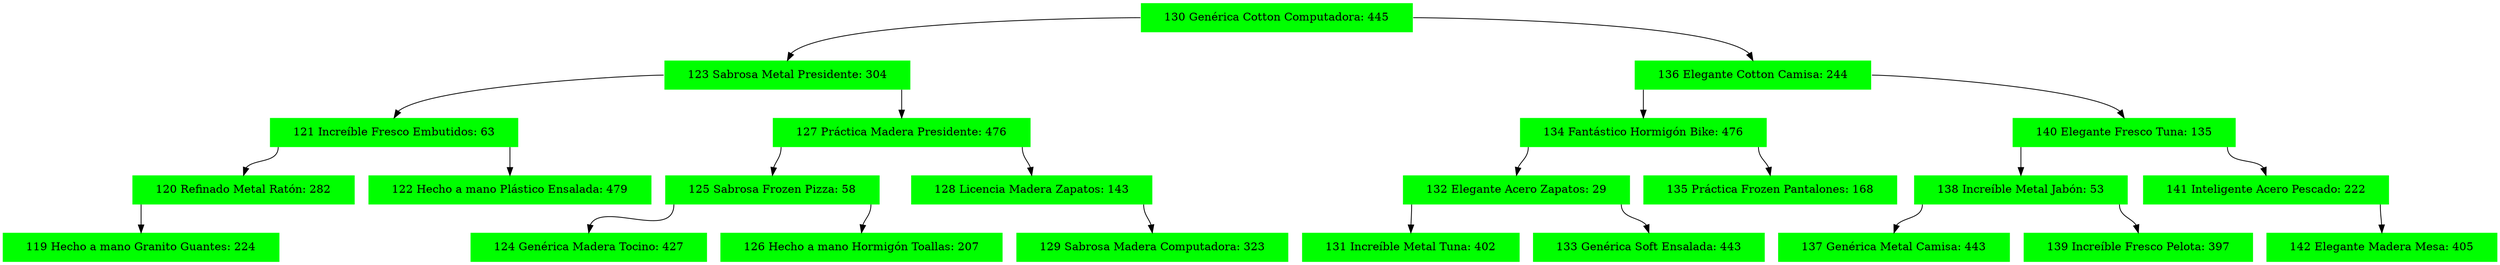 digraph G{
node[shape="record"];
node0xc000def0e0[label="<f0>|<f1>130  Genérica Cotton Computadora: 445|<f2>",color=green,style =filled];
node0xc000def260[label="<f0>|<f1>123 Sabrosa Metal Presidente: 304|<f2>",color=green,style =filled];
node0xc000def0e0:f0->node0xc000def260:f1
node0xc000def320[label="<f0>|<f1>121 Increíble Fresco Embutidos: 63|<f2>",color=green,style =filled];
node0xc000def260:f0->node0xc000def320:f1
node0xc000def2c0[label="<f0>|<f1>120 Refinado Metal Ratón: 282|<f2>",color=green,style =filled];
node0xc000def320:f0->node0xc000def2c0:f1
node0xc000def920[label="<f0>|<f1>119 Hecho a mano Granito Guantes: 224|<f2>",color=green,style =filled];
node0xc000def2c0:f0->node0xc000def920:f1
node0xc000def6e0[label="<f0>|<f1>122 Hecho a mano Plástico Ensalada: 479|<f2>",color=green,style =filled];
node0xc000def320:f2->node0xc000def6e0:f1
node0xc000def500[label="<f0>|<f1>127 Práctica Madera Presidente: 476|<f2>",color=green,style =filled];
node0xc000def260:f2->node0xc000def500:f1
node0xc000def380[label="<f0>|<f1>125 Sabrosa Frozen Pizza: 58|<f2>",color=green,style =filled];
node0xc000def500:f0->node0xc000def380:f1
node0xc000def680[label="<f0>|<f1>124 Genérica Madera Tocino: 427|<f2>",color=green,style =filled];
node0xc000def380:f0->node0xc000def680:f1
node0xc000def8c0[label="<f0>|<f1>126 Hecho a mano Hormigón Toallas: 207|<f2>",color=green,style =filled];
node0xc000def380:f2->node0xc000def8c0:f1
node0xc000def080[label="<f0>|<f1>128 Licencia Madera Zapatos: 143|<f2>",color=green,style =filled];
node0xc000def500:f2->node0xc000def080:f1
node0xc000def800[label="<f0>|<f1>129 Sabrosa Madera Computadora: 323|<f2>",color=green,style =filled];
node0xc000def080:f2->node0xc000def800:f1
node0xc000def560[label="<f0>|<f1>136 Elegante Cotton Camisa: 244|<f2>",color=green,style =filled];
node0xc000def0e0:f2->node0xc000def560:f1
node0xc000def200[label="<f0>|<f1>134 Fantástico Hormigón Bike: 476|<f2>",color=green,style =filled];
node0xc000def560:f0->node0xc000def200:f1
node0xc000def1a0[label="<f0>|<f1>132 Elegante Acero Zapatos: 29|<f2>",color=green,style =filled];
node0xc000def200:f0->node0xc000def1a0:f1
node0xc000def4a0[label="<f0>|<f1>131 Increíble Metal Tuna: 402|<f2>",color=green,style =filled];
node0xc000def1a0:f0->node0xc000def4a0:f1
node0xc000def5c0[label="<f0>|<f1>133 Genérica Soft Ensalada: 443|<f2>",color=green,style =filled];
node0xc000def1a0:f2->node0xc000def5c0:f1
node0xc000def740[label="<f0>|<f1>135 Práctica Frozen Pantalones: 168|<f2>",color=green,style =filled];
node0xc000def200:f2->node0xc000def740:f1
node0xc000def440[label="<f0>|<f1>140 Elegante Fresco Tuna: 135|<f2>",color=green,style =filled];
node0xc000def560:f2->node0xc000def440:f1
node0xc000def7a0[label="<f0>|<f1>138 Increíble Metal Jabón: 53|<f2>",color=green,style =filled];
node0xc000def440:f0->node0xc000def7a0:f1
node0xc000def140[label="<f0>|<f1>137 Genérica Metal Camisa: 443|<f2>",color=green,style =filled];
node0xc000def7a0:f0->node0xc000def140:f1
node0xc000def860[label="<f0>|<f1>139 Increíble Fresco Pelota: 397|<f2>",color=green,style =filled];
node0xc000def7a0:f2->node0xc000def860:f1
node0xc000def3e0[label="<f0>|<f1>141 Inteligente Acero Pescado: 222|<f2>",color=green,style =filled];
node0xc000def440:f2->node0xc000def3e0:f1
node0xc000def620[label="<f0>|<f1>142 Elegante Madera Mesa: 405|<f2>",color=green,style =filled];
node0xc000def3e0:f2->node0xc000def620:f1
}
